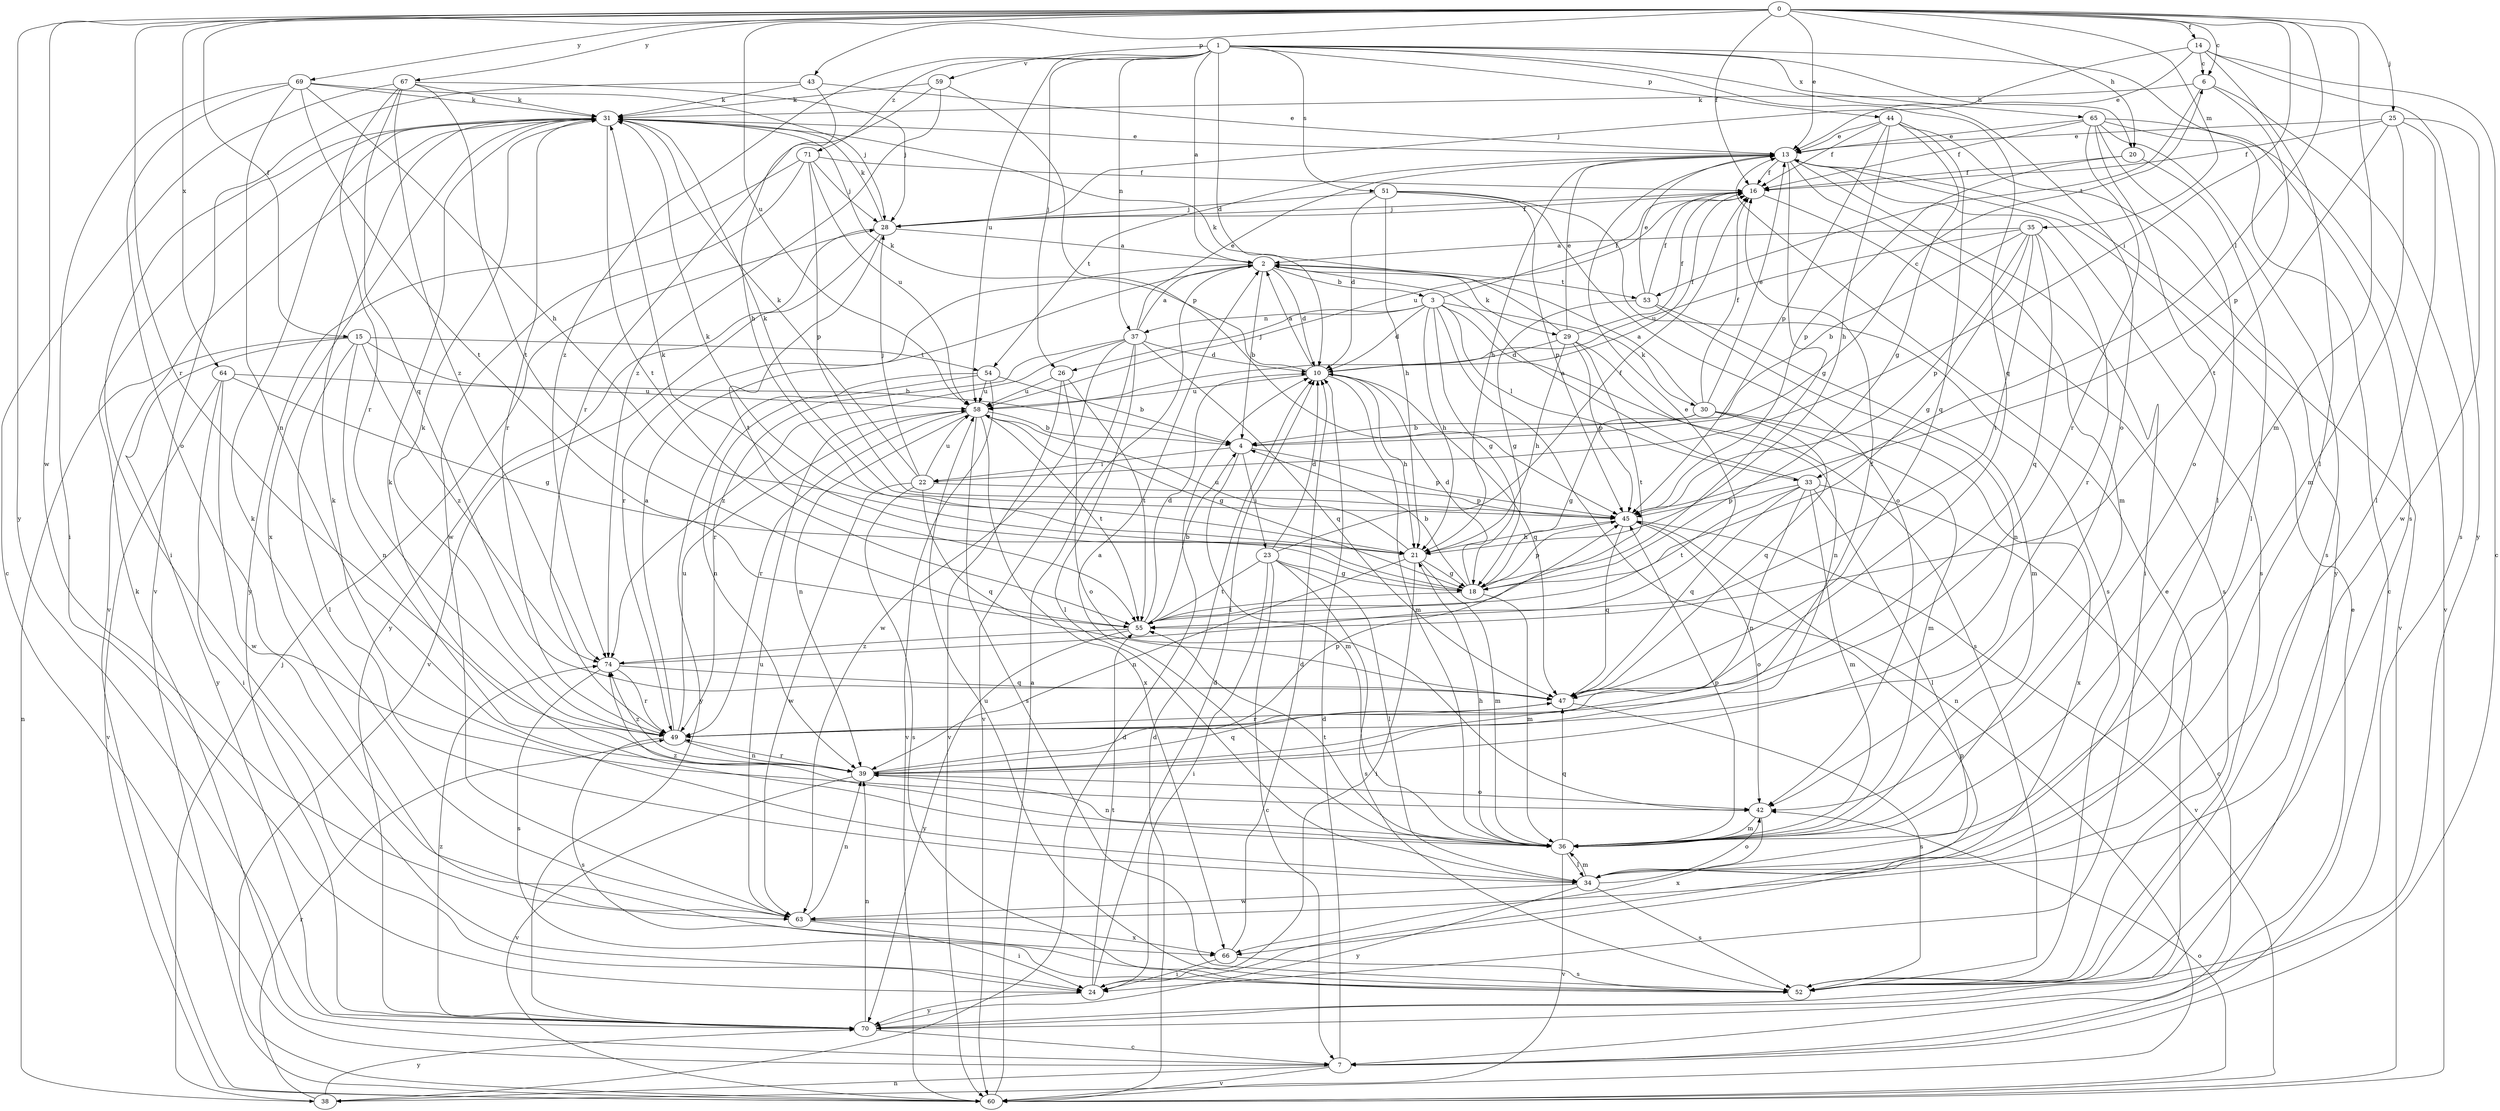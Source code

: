 strict digraph  {
0;
1;
2;
3;
4;
6;
7;
10;
13;
14;
15;
16;
18;
20;
21;
22;
23;
24;
25;
26;
28;
29;
30;
31;
33;
34;
35;
36;
37;
38;
39;
42;
43;
44;
45;
47;
49;
51;
52;
53;
54;
55;
58;
59;
60;
63;
64;
65;
66;
67;
69;
70;
71;
74;
0 -> 6  [label=c];
0 -> 13  [label=e];
0 -> 14  [label=f];
0 -> 15  [label=f];
0 -> 16  [label=f];
0 -> 20  [label=h];
0 -> 22  [label=i];
0 -> 25  [label=j];
0 -> 33  [label=l];
0 -> 35  [label=m];
0 -> 36  [label=m];
0 -> 43  [label=p];
0 -> 49  [label=r];
0 -> 58  [label=u];
0 -> 63  [label=w];
0 -> 64  [label=x];
0 -> 67  [label=y];
0 -> 69  [label=y];
0 -> 70  [label=y];
1 -> 2  [label=a];
1 -> 10  [label=d];
1 -> 20  [label=h];
1 -> 26  [label=j];
1 -> 37  [label=n];
1 -> 42  [label=o];
1 -> 44  [label=p];
1 -> 47  [label=q];
1 -> 51  [label=s];
1 -> 52  [label=s];
1 -> 58  [label=u];
1 -> 59  [label=v];
1 -> 65  [label=x];
1 -> 71  [label=z];
1 -> 74  [label=z];
2 -> 3  [label=b];
2 -> 4  [label=b];
2 -> 10  [label=d];
2 -> 29  [label=k];
2 -> 49  [label=r];
2 -> 53  [label=t];
3 -> 10  [label=d];
3 -> 16  [label=f];
3 -> 18  [label=g];
3 -> 21  [label=h];
3 -> 26  [label=j];
3 -> 30  [label=k];
3 -> 33  [label=l];
3 -> 37  [label=n];
3 -> 38  [label=n];
3 -> 52  [label=s];
4 -> 6  [label=c];
4 -> 22  [label=i];
4 -> 23  [label=i];
4 -> 36  [label=m];
4 -> 45  [label=p];
6 -> 31  [label=k];
6 -> 45  [label=p];
6 -> 52  [label=s];
6 -> 53  [label=t];
7 -> 10  [label=d];
7 -> 13  [label=e];
7 -> 31  [label=k];
7 -> 38  [label=n];
7 -> 60  [label=v];
10 -> 2  [label=a];
10 -> 16  [label=f];
10 -> 21  [label=h];
10 -> 31  [label=k];
10 -> 36  [label=m];
10 -> 47  [label=q];
10 -> 58  [label=u];
13 -> 16  [label=f];
13 -> 18  [label=g];
13 -> 21  [label=h];
13 -> 24  [label=i];
13 -> 36  [label=m];
13 -> 52  [label=s];
13 -> 54  [label=t];
13 -> 60  [label=v];
14 -> 6  [label=c];
14 -> 7  [label=c];
14 -> 13  [label=e];
14 -> 28  [label=j];
14 -> 34  [label=l];
14 -> 70  [label=y];
15 -> 4  [label=b];
15 -> 34  [label=l];
15 -> 38  [label=n];
15 -> 39  [label=n];
15 -> 54  [label=t];
15 -> 70  [label=y];
15 -> 74  [label=z];
16 -> 28  [label=j];
16 -> 52  [label=s];
16 -> 58  [label=u];
18 -> 4  [label=b];
18 -> 10  [label=d];
18 -> 31  [label=k];
18 -> 36  [label=m];
18 -> 45  [label=p];
18 -> 55  [label=t];
20 -> 16  [label=f];
20 -> 34  [label=l];
20 -> 45  [label=p];
21 -> 18  [label=g];
21 -> 24  [label=i];
21 -> 31  [label=k];
21 -> 36  [label=m];
21 -> 39  [label=n];
21 -> 58  [label=u];
22 -> 28  [label=j];
22 -> 31  [label=k];
22 -> 45  [label=p];
22 -> 47  [label=q];
22 -> 52  [label=s];
22 -> 58  [label=u];
22 -> 63  [label=w];
23 -> 7  [label=c];
23 -> 10  [label=d];
23 -> 16  [label=f];
23 -> 18  [label=g];
23 -> 24  [label=i];
23 -> 34  [label=l];
23 -> 52  [label=s];
23 -> 55  [label=t];
24 -> 10  [label=d];
24 -> 45  [label=p];
24 -> 55  [label=t];
24 -> 70  [label=y];
25 -> 13  [label=e];
25 -> 16  [label=f];
25 -> 34  [label=l];
25 -> 36  [label=m];
25 -> 55  [label=t];
25 -> 63  [label=w];
26 -> 42  [label=o];
26 -> 55  [label=t];
26 -> 58  [label=u];
26 -> 60  [label=v];
28 -> 2  [label=a];
28 -> 16  [label=f];
28 -> 31  [label=k];
28 -> 55  [label=t];
28 -> 60  [label=v];
28 -> 70  [label=y];
29 -> 10  [label=d];
29 -> 13  [label=e];
29 -> 16  [label=f];
29 -> 21  [label=h];
29 -> 31  [label=k];
29 -> 39  [label=n];
29 -> 45  [label=p];
29 -> 55  [label=t];
30 -> 2  [label=a];
30 -> 4  [label=b];
30 -> 13  [label=e];
30 -> 16  [label=f];
30 -> 18  [label=g];
30 -> 36  [label=m];
30 -> 47  [label=q];
30 -> 66  [label=x];
31 -> 13  [label=e];
31 -> 24  [label=i];
31 -> 49  [label=r];
31 -> 55  [label=t];
31 -> 60  [label=v];
31 -> 66  [label=x];
33 -> 2  [label=a];
33 -> 7  [label=c];
33 -> 34  [label=l];
33 -> 36  [label=m];
33 -> 39  [label=n];
33 -> 45  [label=p];
33 -> 47  [label=q];
33 -> 55  [label=t];
34 -> 31  [label=k];
34 -> 36  [label=m];
34 -> 42  [label=o];
34 -> 52  [label=s];
34 -> 63  [label=w];
34 -> 70  [label=y];
35 -> 2  [label=a];
35 -> 4  [label=b];
35 -> 18  [label=g];
35 -> 45  [label=p];
35 -> 47  [label=q];
35 -> 49  [label=r];
35 -> 55  [label=t];
35 -> 58  [label=u];
36 -> 2  [label=a];
36 -> 21  [label=h];
36 -> 31  [label=k];
36 -> 34  [label=l];
36 -> 39  [label=n];
36 -> 45  [label=p];
36 -> 47  [label=q];
36 -> 55  [label=t];
36 -> 60  [label=v];
36 -> 74  [label=z];
37 -> 2  [label=a];
37 -> 10  [label=d];
37 -> 13  [label=e];
37 -> 34  [label=l];
37 -> 47  [label=q];
37 -> 49  [label=r];
37 -> 60  [label=v];
37 -> 63  [label=w];
37 -> 74  [label=z];
38 -> 10  [label=d];
38 -> 28  [label=j];
38 -> 49  [label=r];
38 -> 70  [label=y];
39 -> 42  [label=o];
39 -> 45  [label=p];
39 -> 47  [label=q];
39 -> 49  [label=r];
39 -> 60  [label=v];
39 -> 74  [label=z];
42 -> 36  [label=m];
42 -> 66  [label=x];
43 -> 13  [label=e];
43 -> 21  [label=h];
43 -> 31  [label=k];
43 -> 60  [label=v];
44 -> 13  [label=e];
44 -> 16  [label=f];
44 -> 18  [label=g];
44 -> 21  [label=h];
44 -> 45  [label=p];
44 -> 47  [label=q];
44 -> 70  [label=y];
45 -> 21  [label=h];
45 -> 31  [label=k];
45 -> 42  [label=o];
45 -> 47  [label=q];
45 -> 60  [label=v];
47 -> 49  [label=r];
47 -> 52  [label=s];
49 -> 2  [label=a];
49 -> 16  [label=f];
49 -> 31  [label=k];
49 -> 39  [label=n];
49 -> 52  [label=s];
49 -> 58  [label=u];
51 -> 10  [label=d];
51 -> 21  [label=h];
51 -> 28  [label=j];
51 -> 42  [label=o];
51 -> 45  [label=p];
51 -> 52  [label=s];
52 -> 58  [label=u];
53 -> 13  [label=e];
53 -> 16  [label=f];
53 -> 18  [label=g];
53 -> 36  [label=m];
53 -> 39  [label=n];
54 -> 4  [label=b];
54 -> 39  [label=n];
54 -> 58  [label=u];
54 -> 60  [label=v];
54 -> 70  [label=y];
55 -> 4  [label=b];
55 -> 10  [label=d];
55 -> 70  [label=y];
55 -> 74  [label=z];
58 -> 4  [label=b];
58 -> 18  [label=g];
58 -> 39  [label=n];
58 -> 49  [label=r];
58 -> 52  [label=s];
58 -> 55  [label=t];
58 -> 66  [label=x];
59 -> 31  [label=k];
59 -> 45  [label=p];
59 -> 49  [label=r];
59 -> 74  [label=z];
60 -> 2  [label=a];
60 -> 10  [label=d];
60 -> 42  [label=o];
63 -> 24  [label=i];
63 -> 31  [label=k];
63 -> 39  [label=n];
63 -> 58  [label=u];
63 -> 66  [label=x];
64 -> 18  [label=g];
64 -> 24  [label=i];
64 -> 58  [label=u];
64 -> 60  [label=v];
64 -> 63  [label=w];
65 -> 7  [label=c];
65 -> 13  [label=e];
65 -> 16  [label=f];
65 -> 34  [label=l];
65 -> 42  [label=o];
65 -> 49  [label=r];
65 -> 52  [label=s];
65 -> 60  [label=v];
66 -> 10  [label=d];
66 -> 24  [label=i];
66 -> 52  [label=s];
67 -> 7  [label=c];
67 -> 28  [label=j];
67 -> 31  [label=k];
67 -> 47  [label=q];
67 -> 49  [label=r];
67 -> 55  [label=t];
67 -> 74  [label=z];
69 -> 21  [label=h];
69 -> 24  [label=i];
69 -> 28  [label=j];
69 -> 31  [label=k];
69 -> 39  [label=n];
69 -> 42  [label=o];
69 -> 55  [label=t];
70 -> 7  [label=c];
70 -> 13  [label=e];
70 -> 39  [label=n];
70 -> 74  [label=z];
71 -> 16  [label=f];
71 -> 28  [label=j];
71 -> 45  [label=p];
71 -> 58  [label=u];
71 -> 63  [label=w];
71 -> 70  [label=y];
74 -> 13  [label=e];
74 -> 47  [label=q];
74 -> 49  [label=r];
74 -> 52  [label=s];
}
